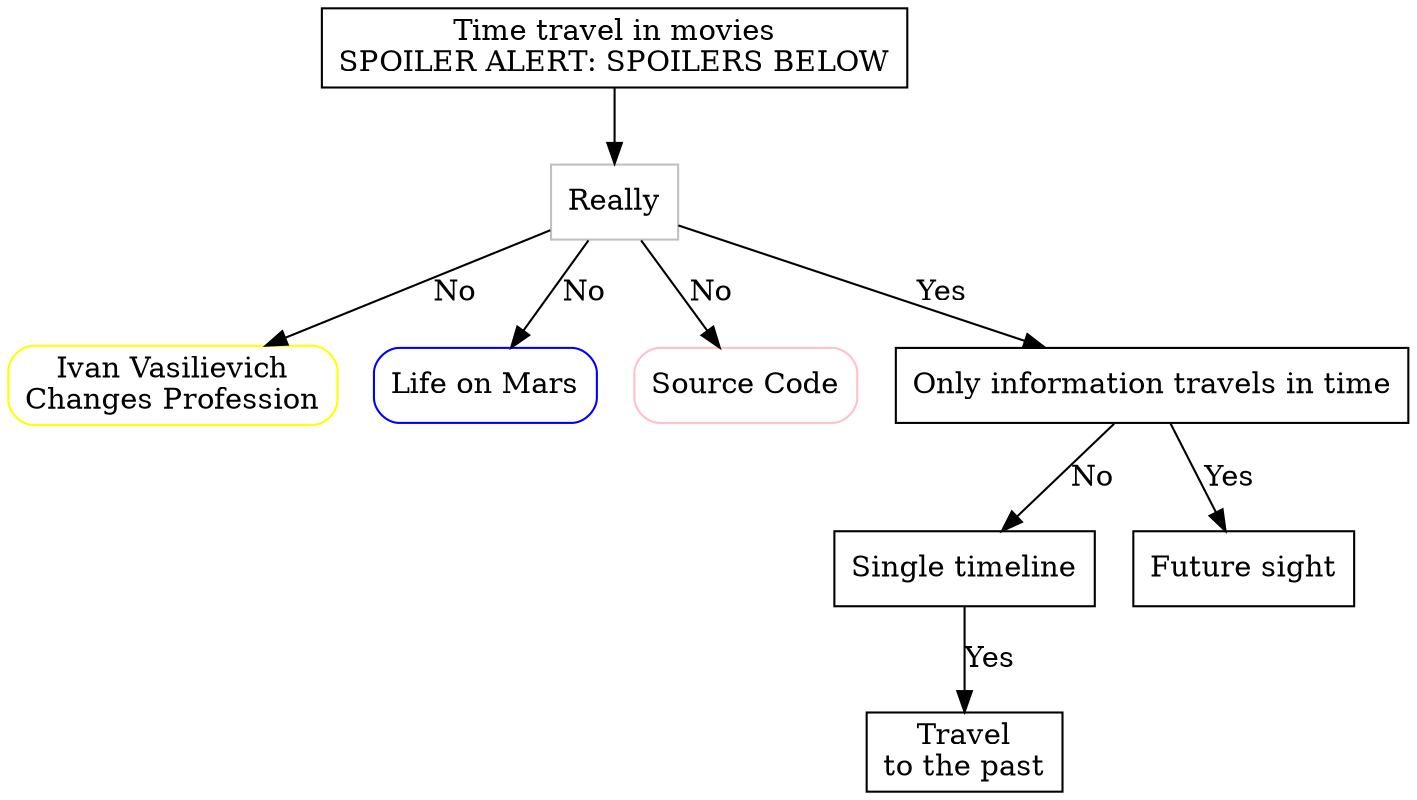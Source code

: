 digraph time_travel_movies {
	main [label="Time travel in movies\nSPOILER ALERT: SPOILERS BELOW",shape=box];
	really [label="Really",shape=box,color=gray];
	main -> really;
	
	m_changes_profession [label="Ivan Vasilievich\nChanges Profession",
	   color=yellow,style=rounded,shape=box];
	life_on_mars         [label="Life on Mars", color=blue, style=rounded, shape=box];
	source_code          [label="Source Code", shape=box, style=rounded, color=pink];

	really -> m_changes_profession [label=No];
	really -> life_on_mars         [label=No];
	really -> source_code          [label=No];

	only_info [label="Only information travels in time", shape=box];
	really -> only_info [label=Yes];
	
	single_timeline [label="Single timeline", shape=box];
	future_sight    [label="Future sight", shape=box];
	only_info -> single_timeline [label=No];
	only_info -> future_sight [label=Yes];

	travel_to_past [label="Travel\nto the past", shape=box];
	single_timeline -> travel_to_past [label=Yes];
	
}
